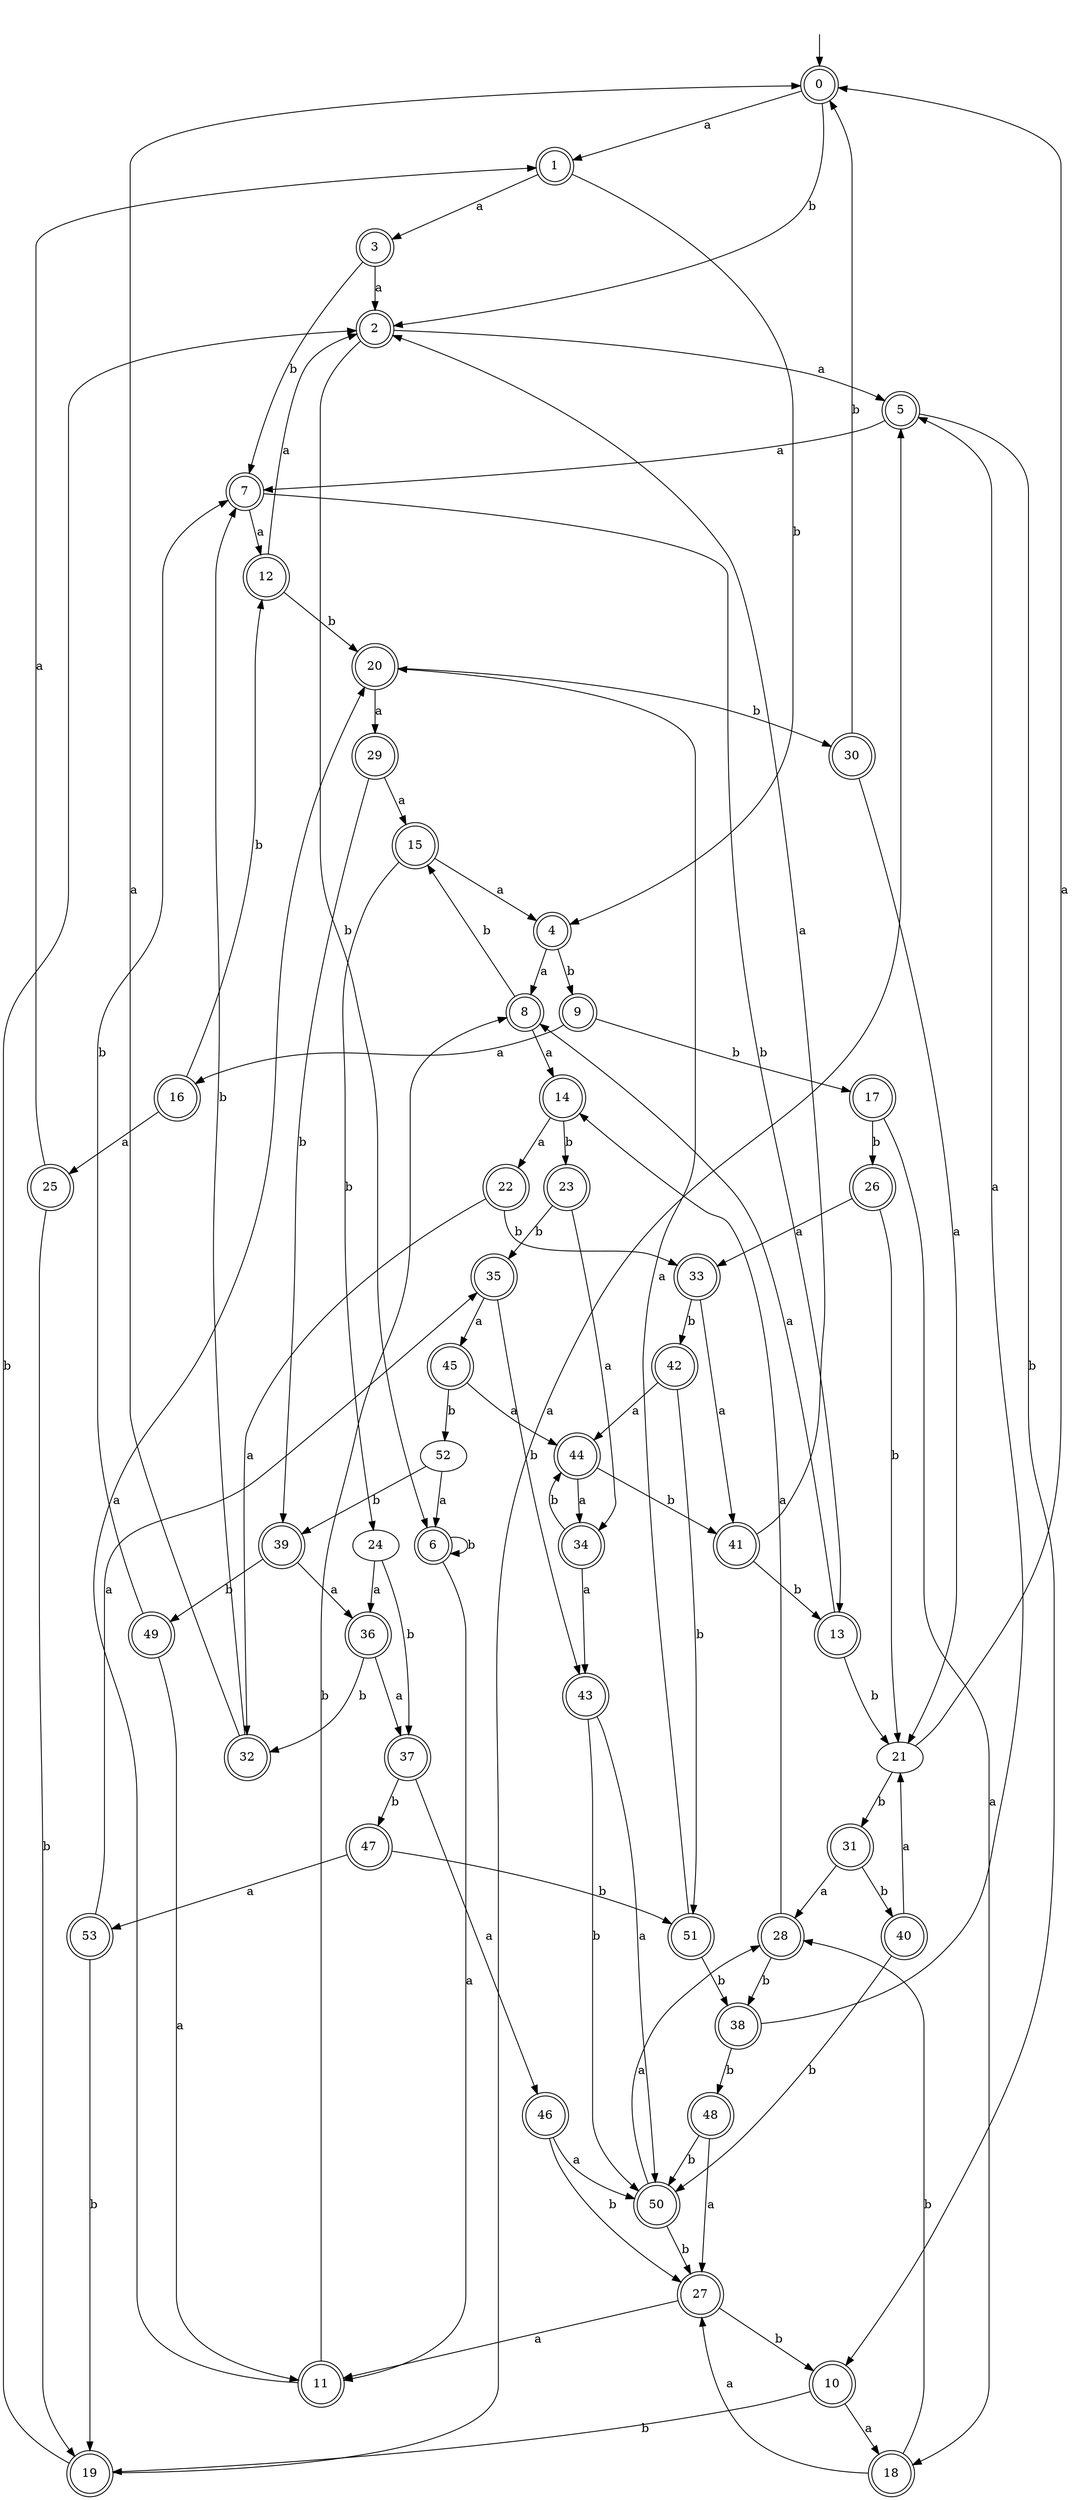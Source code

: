 digraph RandomDFA {
  __start0 [label="", shape=none];
  __start0 -> 0 [label=""];
  0 [shape=circle] [shape=doublecircle]
  0 -> 1 [label="a"]
  0 -> 2 [label="b"]
  1 [shape=doublecircle]
  1 -> 3 [label="a"]
  1 -> 4 [label="b"]
  2 [shape=doublecircle]
  2 -> 5 [label="a"]
  2 -> 6 [label="b"]
  3 [shape=doublecircle]
  3 -> 2 [label="a"]
  3 -> 7 [label="b"]
  4 [shape=doublecircle]
  4 -> 8 [label="a"]
  4 -> 9 [label="b"]
  5 [shape=doublecircle]
  5 -> 7 [label="a"]
  5 -> 10 [label="b"]
  6 [shape=doublecircle]
  6 -> 11 [label="a"]
  6 -> 6 [label="b"]
  7 [shape=doublecircle]
  7 -> 12 [label="a"]
  7 -> 13 [label="b"]
  8 [shape=doublecircle]
  8 -> 14 [label="a"]
  8 -> 15 [label="b"]
  9 [shape=doublecircle]
  9 -> 16 [label="a"]
  9 -> 17 [label="b"]
  10 [shape=doublecircle]
  10 -> 18 [label="a"]
  10 -> 19 [label="b"]
  11 [shape=doublecircle]
  11 -> 20 [label="a"]
  11 -> 8 [label="b"]
  12 [shape=doublecircle]
  12 -> 2 [label="a"]
  12 -> 20 [label="b"]
  13 [shape=doublecircle]
  13 -> 8 [label="a"]
  13 -> 21 [label="b"]
  14 [shape=doublecircle]
  14 -> 22 [label="a"]
  14 -> 23 [label="b"]
  15 [shape=doublecircle]
  15 -> 4 [label="a"]
  15 -> 24 [label="b"]
  16 [shape=doublecircle]
  16 -> 25 [label="a"]
  16 -> 12 [label="b"]
  17 [shape=doublecircle]
  17 -> 18 [label="a"]
  17 -> 26 [label="b"]
  18 [shape=doublecircle]
  18 -> 27 [label="a"]
  18 -> 28 [label="b"]
  19 [shape=doublecircle]
  19 -> 5 [label="a"]
  19 -> 2 [label="b"]
  20 [shape=doublecircle]
  20 -> 29 [label="a"]
  20 -> 30 [label="b"]
  21
  21 -> 0 [label="a"]
  21 -> 31 [label="b"]
  22 [shape=doublecircle]
  22 -> 32 [label="a"]
  22 -> 33 [label="b"]
  23 [shape=doublecircle]
  23 -> 34 [label="a"]
  23 -> 35 [label="b"]
  24
  24 -> 36 [label="a"]
  24 -> 37 [label="b"]
  25 [shape=doublecircle]
  25 -> 1 [label="a"]
  25 -> 19 [label="b"]
  26 [shape=doublecircle]
  26 -> 33 [label="a"]
  26 -> 21 [label="b"]
  27 [shape=doublecircle]
  27 -> 11 [label="a"]
  27 -> 10 [label="b"]
  28 [shape=doublecircle]
  28 -> 14 [label="a"]
  28 -> 38 [label="b"]
  29 [shape=doublecircle]
  29 -> 15 [label="a"]
  29 -> 39 [label="b"]
  30 [shape=doublecircle]
  30 -> 21 [label="a"]
  30 -> 0 [label="b"]
  31 [shape=doublecircle]
  31 -> 28 [label="a"]
  31 -> 40 [label="b"]
  32 [shape=doublecircle]
  32 -> 0 [label="a"]
  32 -> 7 [label="b"]
  33 [shape=doublecircle]
  33 -> 41 [label="a"]
  33 -> 42 [label="b"]
  34 [shape=doublecircle]
  34 -> 43 [label="a"]
  34 -> 44 [label="b"]
  35 [shape=doublecircle]
  35 -> 45 [label="a"]
  35 -> 43 [label="b"]
  36 [shape=doublecircle]
  36 -> 37 [label="a"]
  36 -> 32 [label="b"]
  37 [shape=doublecircle]
  37 -> 46 [label="a"]
  37 -> 47 [label="b"]
  38 [shape=doublecircle]
  38 -> 5 [label="a"]
  38 -> 48 [label="b"]
  39 [shape=doublecircle]
  39 -> 36 [label="a"]
  39 -> 49 [label="b"]
  40 [shape=doublecircle]
  40 -> 21 [label="a"]
  40 -> 50 [label="b"]
  41 [shape=doublecircle]
  41 -> 2 [label="a"]
  41 -> 13 [label="b"]
  42 [shape=doublecircle]
  42 -> 44 [label="a"]
  42 -> 51 [label="b"]
  43 [shape=doublecircle]
  43 -> 50 [label="a"]
  43 -> 50 [label="b"]
  44 [shape=doublecircle]
  44 -> 34 [label="a"]
  44 -> 41 [label="b"]
  45 [shape=doublecircle]
  45 -> 44 [label="a"]
  45 -> 52 [label="b"]
  46 [shape=doublecircle]
  46 -> 50 [label="a"]
  46 -> 27 [label="b"]
  47 [shape=doublecircle]
  47 -> 53 [label="a"]
  47 -> 51 [label="b"]
  48 [shape=doublecircle]
  48 -> 27 [label="a"]
  48 -> 50 [label="b"]
  49 [shape=doublecircle]
  49 -> 11 [label="a"]
  49 -> 7 [label="b"]
  50 [shape=doublecircle]
  50 -> 28 [label="a"]
  50 -> 27 [label="b"]
  51 [shape=doublecircle]
  51 -> 20 [label="a"]
  51 -> 38 [label="b"]
  52
  52 -> 6 [label="a"]
  52 -> 39 [label="b"]
  53 [shape=doublecircle]
  53 -> 35 [label="a"]
  53 -> 19 [label="b"]
}
